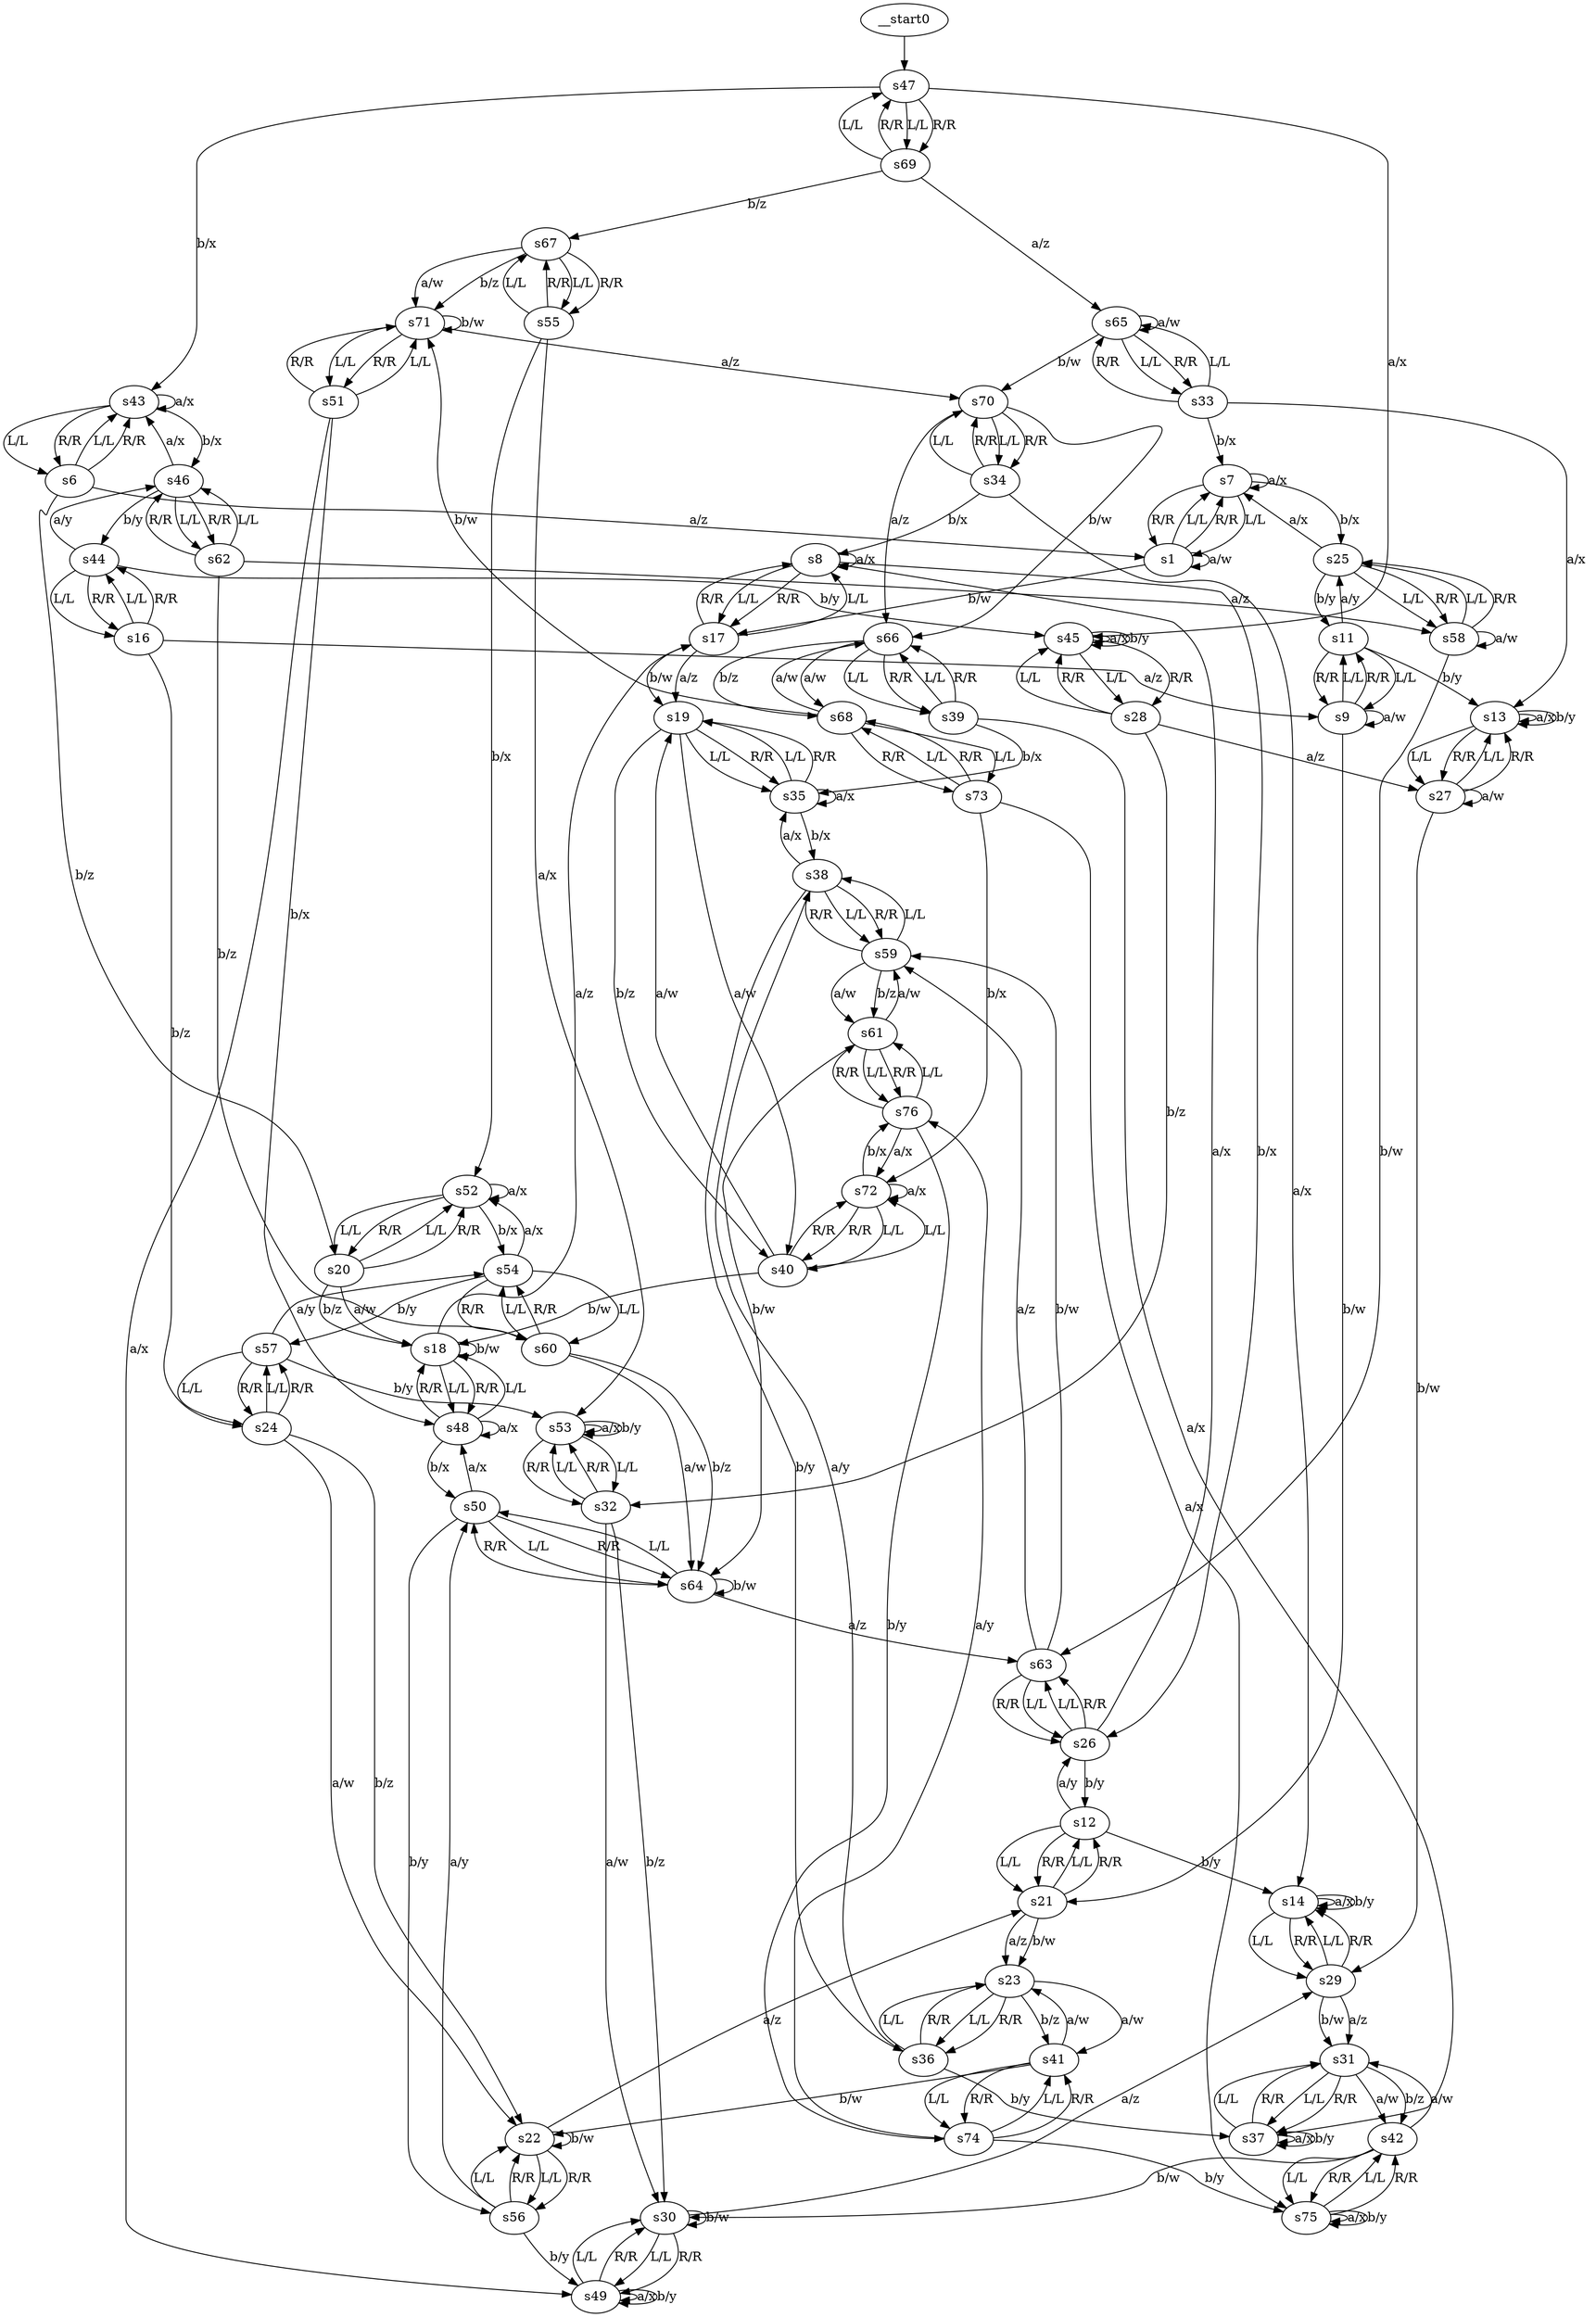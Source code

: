 digraph g {
  __start0 -> s47;

  s47 -> s69 [label="L/L"]
  s47 -> s69 [label="R/R"]
  s47 -> s45 [label="a/x"]
  s47 -> s43 [label="b/x"]
  s1 -> s7 [label="L/L"]
  s1 -> s7 [label="R/R"]
  s1 -> s1 [label="a/w"]
  s1 -> s17 [label="b/w"]
  s6 -> s43 [label="L/L"]
  s6 -> s43 [label="R/R"]
  s6 -> s1 [label="a/z"]
  s6 -> s20 [label="b/z"]
  s7 -> s1 [label="L/L"]
  s7 -> s1 [label="R/R"]
  s7 -> s7 [label="a/x"]
  s7 -> s25 [label="b/x"]
  s8 -> s17 [label="L/L"]
  s8 -> s17 [label="R/R"]
  s8 -> s8 [label="a/x"]
  s8 -> s26 [label="b/x"]
  s9 -> s11 [label="L/L"]
  s9 -> s11 [label="R/R"]
  s9 -> s9 [label="a/w"]
  s9 -> s21 [label="b/w"]
  s11 -> s9 [label="L/L"]
  s11 -> s9 [label="R/R"]
  s11 -> s25 [label="a/y"]
  s11 -> s13 [label="b/y"]
  s12 -> s21 [label="L/L"]
  s12 -> s21 [label="R/R"]
  s12 -> s26 [label="a/y"]
  s12 -> s14 [label="b/y"]
  s13 -> s27 [label="L/L"]
  s13 -> s27 [label="R/R"]
  s13 -> s13 [label="a/x"]
  s13 -> s13 [label="b/y"]
  s14 -> s29 [label="L/L"]
  s14 -> s29 [label="R/R"]
  s14 -> s14 [label="a/x"]
  s14 -> s14 [label="b/y"]
  s16 -> s44 [label="L/L"]
  s16 -> s44 [label="R/R"]
  s16 -> s9 [label="a/z"]
  s16 -> s24 [label="b/z"]
  s17 -> s8 [label="L/L"]
  s17 -> s8 [label="R/R"]
  s17 -> s19 [label="a/z"]
  s17 -> s19 [label="b/w"]
  s18 -> s48 [label="L/L"]
  s18 -> s48 [label="R/R"]
  s18 -> s17 [label="a/z"]
  s18 -> s18 [label="b/w"]
  s19 -> s35 [label="L/L"]
  s19 -> s35 [label="R/R"]
  s19 -> s40 [label="a/w"]
  s19 -> s40 [label="b/z"]
  s20 -> s52 [label="L/L"]
  s20 -> s52 [label="R/R"]
  s20 -> s18 [label="a/w"]
  s20 -> s18 [label="b/z"]
  s21 -> s12 [label="L/L"]
  s21 -> s12 [label="R/R"]
  s21 -> s23 [label="a/z"]
  s21 -> s23 [label="b/w"]
  s22 -> s56 [label="L/L"]
  s22 -> s56 [label="R/R"]
  s22 -> s21 [label="a/z"]
  s22 -> s22 [label="b/w"]
  s23 -> s36 [label="L/L"]
  s23 -> s36 [label="R/R"]
  s23 -> s41 [label="a/w"]
  s23 -> s41 [label="b/z"]
  s24 -> s57 [label="L/L"]
  s24 -> s57 [label="R/R"]
  s24 -> s22 [label="a/w"]
  s24 -> s22 [label="b/z"]
  s25 -> s58 [label="L/L"]
  s25 -> s58 [label="R/R"]
  s25 -> s7 [label="a/x"]
  s25 -> s11 [label="b/y"]
  s26 -> s63 [label="L/L"]
  s26 -> s63 [label="R/R"]
  s26 -> s8 [label="a/x"]
  s26 -> s12 [label="b/y"]
  s27 -> s13 [label="L/L"]
  s27 -> s13 [label="R/R"]
  s27 -> s27 [label="a/w"]
  s27 -> s29 [label="b/w"]
  s28 -> s45 [label="L/L"]
  s28 -> s45 [label="R/R"]
  s28 -> s27 [label="a/z"]
  s28 -> s32 [label="b/z"]
  s29 -> s14 [label="L/L"]
  s29 -> s14 [label="R/R"]
  s29 -> s31 [label="a/z"]
  s29 -> s31 [label="b/w"]
  s30 -> s49 [label="L/L"]
  s30 -> s49 [label="R/R"]
  s30 -> s29 [label="a/z"]
  s30 -> s30 [label="b/w"]
  s31 -> s37 [label="L/L"]
  s31 -> s37 [label="R/R"]
  s31 -> s42 [label="a/w"]
  s31 -> s42 [label="b/z"]
  s32 -> s53 [label="L/L"]
  s32 -> s53 [label="R/R"]
  s32 -> s30 [label="a/w"]
  s32 -> s30 [label="b/z"]
  s33 -> s65 [label="L/L"]
  s33 -> s65 [label="R/R"]
  s33 -> s13 [label="a/x"]
  s33 -> s7 [label="b/x"]
  s34 -> s70 [label="L/L"]
  s34 -> s70 [label="R/R"]
  s34 -> s14 [label="a/x"]
  s34 -> s8 [label="b/x"]
  s35 -> s19 [label="L/L"]
  s35 -> s19 [label="R/R"]
  s35 -> s35 [label="a/x"]
  s35 -> s38 [label="b/x"]
  s36 -> s23 [label="L/L"]
  s36 -> s23 [label="R/R"]
  s36 -> s38 [label="a/y"]
  s36 -> s37 [label="b/y"]
  s37 -> s31 [label="L/L"]
  s37 -> s31 [label="R/R"]
  s37 -> s37 [label="a/x"]
  s37 -> s37 [label="b/y"]
  s38 -> s59 [label="L/L"]
  s38 -> s59 [label="R/R"]
  s38 -> s35 [label="a/x"]
  s38 -> s36 [label="b/y"]
  s39 -> s66 [label="L/L"]
  s39 -> s66 [label="R/R"]
  s39 -> s37 [label="a/x"]
  s39 -> s35 [label="b/x"]
  s40 -> s72 [label="L/L"]
  s40 -> s72 [label="R/R"]
  s40 -> s19 [label="a/w"]
  s40 -> s18 [label="b/w"]
  s41 -> s74 [label="L/L"]
  s41 -> s74 [label="R/R"]
  s41 -> s23 [label="a/w"]
  s41 -> s22 [label="b/w"]
  s42 -> s75 [label="L/L"]
  s42 -> s75 [label="R/R"]
  s42 -> s31 [label="a/w"]
  s42 -> s30 [label="b/w"]
  s43 -> s6 [label="L/L"]
  s43 -> s6 [label="R/R"]
  s43 -> s43 [label="a/x"]
  s43 -> s46 [label="b/x"]
  s44 -> s16 [label="L/L"]
  s44 -> s16 [label="R/R"]
  s44 -> s46 [label="a/y"]
  s44 -> s45 [label="b/y"]
  s45 -> s28 [label="L/L"]
  s45 -> s28 [label="R/R"]
  s45 -> s45 [label="a/x"]
  s45 -> s45 [label="b/y"]
  s46 -> s62 [label="L/L"]
  s46 -> s62 [label="R/R"]
  s46 -> s43 [label="a/x"]
  s46 -> s44 [label="b/y"]
  s48 -> s18 [label="L/L"]
  s48 -> s18 [label="R/R"]
  s48 -> s48 [label="a/x"]
  s48 -> s50 [label="b/x"]
  s49 -> s30 [label="L/L"]
  s49 -> s30 [label="R/R"]
  s49 -> s49 [label="a/x"]
  s49 -> s49 [label="b/y"]
  s50 -> s64 [label="L/L"]
  s50 -> s64 [label="R/R"]
  s50 -> s48 [label="a/x"]
  s50 -> s56 [label="b/y"]
  s51 -> s71 [label="L/L"]
  s51 -> s71 [label="R/R"]
  s51 -> s49 [label="a/x"]
  s51 -> s48 [label="b/x"]
  s52 -> s20 [label="L/L"]
  s52 -> s20 [label="R/R"]
  s52 -> s52 [label="a/x"]
  s52 -> s54 [label="b/x"]
  s53 -> s32 [label="L/L"]
  s53 -> s32 [label="R/R"]
  s53 -> s53 [label="a/x"]
  s53 -> s53 [label="b/y"]
  s54 -> s60 [label="L/L"]
  s54 -> s60 [label="R/R"]
  s54 -> s52 [label="a/x"]
  s54 -> s57 [label="b/y"]
  s55 -> s67 [label="L/L"]
  s55 -> s67 [label="R/R"]
  s55 -> s53 [label="a/x"]
  s55 -> s52 [label="b/x"]
  s56 -> s22 [label="L/L"]
  s56 -> s22 [label="R/R"]
  s56 -> s50 [label="a/y"]
  s56 -> s49 [label="b/y"]
  s57 -> s24 [label="L/L"]
  s57 -> s24 [label="R/R"]
  s57 -> s54 [label="a/y"]
  s57 -> s53 [label="b/y"]
  s58 -> s25 [label="L/L"]
  s58 -> s25 [label="R/R"]
  s58 -> s58 [label="a/w"]
  s58 -> s63 [label="b/w"]
  s59 -> s38 [label="L/L"]
  s59 -> s38 [label="R/R"]
  s59 -> s61 [label="a/w"]
  s59 -> s61 [label="b/z"]
  s60 -> s54 [label="L/L"]
  s60 -> s54 [label="R/R"]
  s60 -> s64 [label="a/w"]
  s60 -> s64 [label="b/z"]
  s61 -> s76 [label="L/L"]
  s61 -> s76 [label="R/R"]
  s61 -> s59 [label="a/w"]
  s61 -> s64 [label="b/w"]
  s62 -> s46 [label="L/L"]
  s62 -> s46 [label="R/R"]
  s62 -> s58 [label="a/z"]
  s62 -> s60 [label="b/z"]
  s63 -> s26 [label="L/L"]
  s63 -> s26 [label="R/R"]
  s63 -> s59 [label="a/z"]
  s63 -> s59 [label="b/w"]
  s64 -> s50 [label="L/L"]
  s64 -> s50 [label="R/R"]
  s64 -> s63 [label="a/z"]
  s64 -> s64 [label="b/w"]
  s65 -> s33 [label="L/L"]
  s65 -> s33 [label="R/R"]
  s65 -> s65 [label="a/w"]
  s65 -> s70 [label="b/w"]
  s66 -> s39 [label="L/L"]
  s66 -> s39 [label="R/R"]
  s66 -> s68 [label="a/w"]
  s66 -> s68 [label="b/z"]
  s67 -> s55 [label="L/L"]
  s67 -> s55 [label="R/R"]
  s67 -> s71 [label="a/w"]
  s67 -> s71 [label="b/z"]
  s68 -> s73 [label="L/L"]
  s68 -> s73 [label="R/R"]
  s68 -> s66 [label="a/w"]
  s68 -> s71 [label="b/w"]
  s69 -> s47 [label="L/L"]
  s69 -> s47 [label="R/R"]
  s69 -> s65 [label="a/z"]
  s69 -> s67 [label="b/z"]
  s70 -> s34 [label="L/L"]
  s70 -> s34 [label="R/R"]
  s70 -> s66 [label="a/z"]
  s70 -> s66 [label="b/w"]
  s71 -> s51 [label="L/L"]
  s71 -> s51 [label="R/R"]
  s71 -> s70 [label="a/z"]
  s71 -> s71 [label="b/w"]
  s72 -> s40 [label="L/L"]
  s72 -> s40 [label="R/R"]
  s72 -> s72 [label="a/x"]
  s72 -> s76 [label="b/x"]
  s73 -> s68 [label="L/L"]
  s73 -> s68 [label="R/R"]
  s73 -> s75 [label="a/x"]
  s73 -> s72 [label="b/x"]
  s74 -> s41 [label="L/L"]
  s74 -> s41 [label="R/R"]
  s74 -> s76 [label="a/y"]
  s74 -> s75 [label="b/y"]
  s75 -> s42 [label="L/L"]
  s75 -> s42 [label="R/R"]
  s75 -> s75 [label="a/x"]
  s75 -> s75 [label="b/y"]
  s76 -> s61 [label="L/L"]
  s76 -> s61 [label="R/R"]
  s76 -> s72 [label="a/x"]
  s76 -> s74 [label="b/y"]
}
